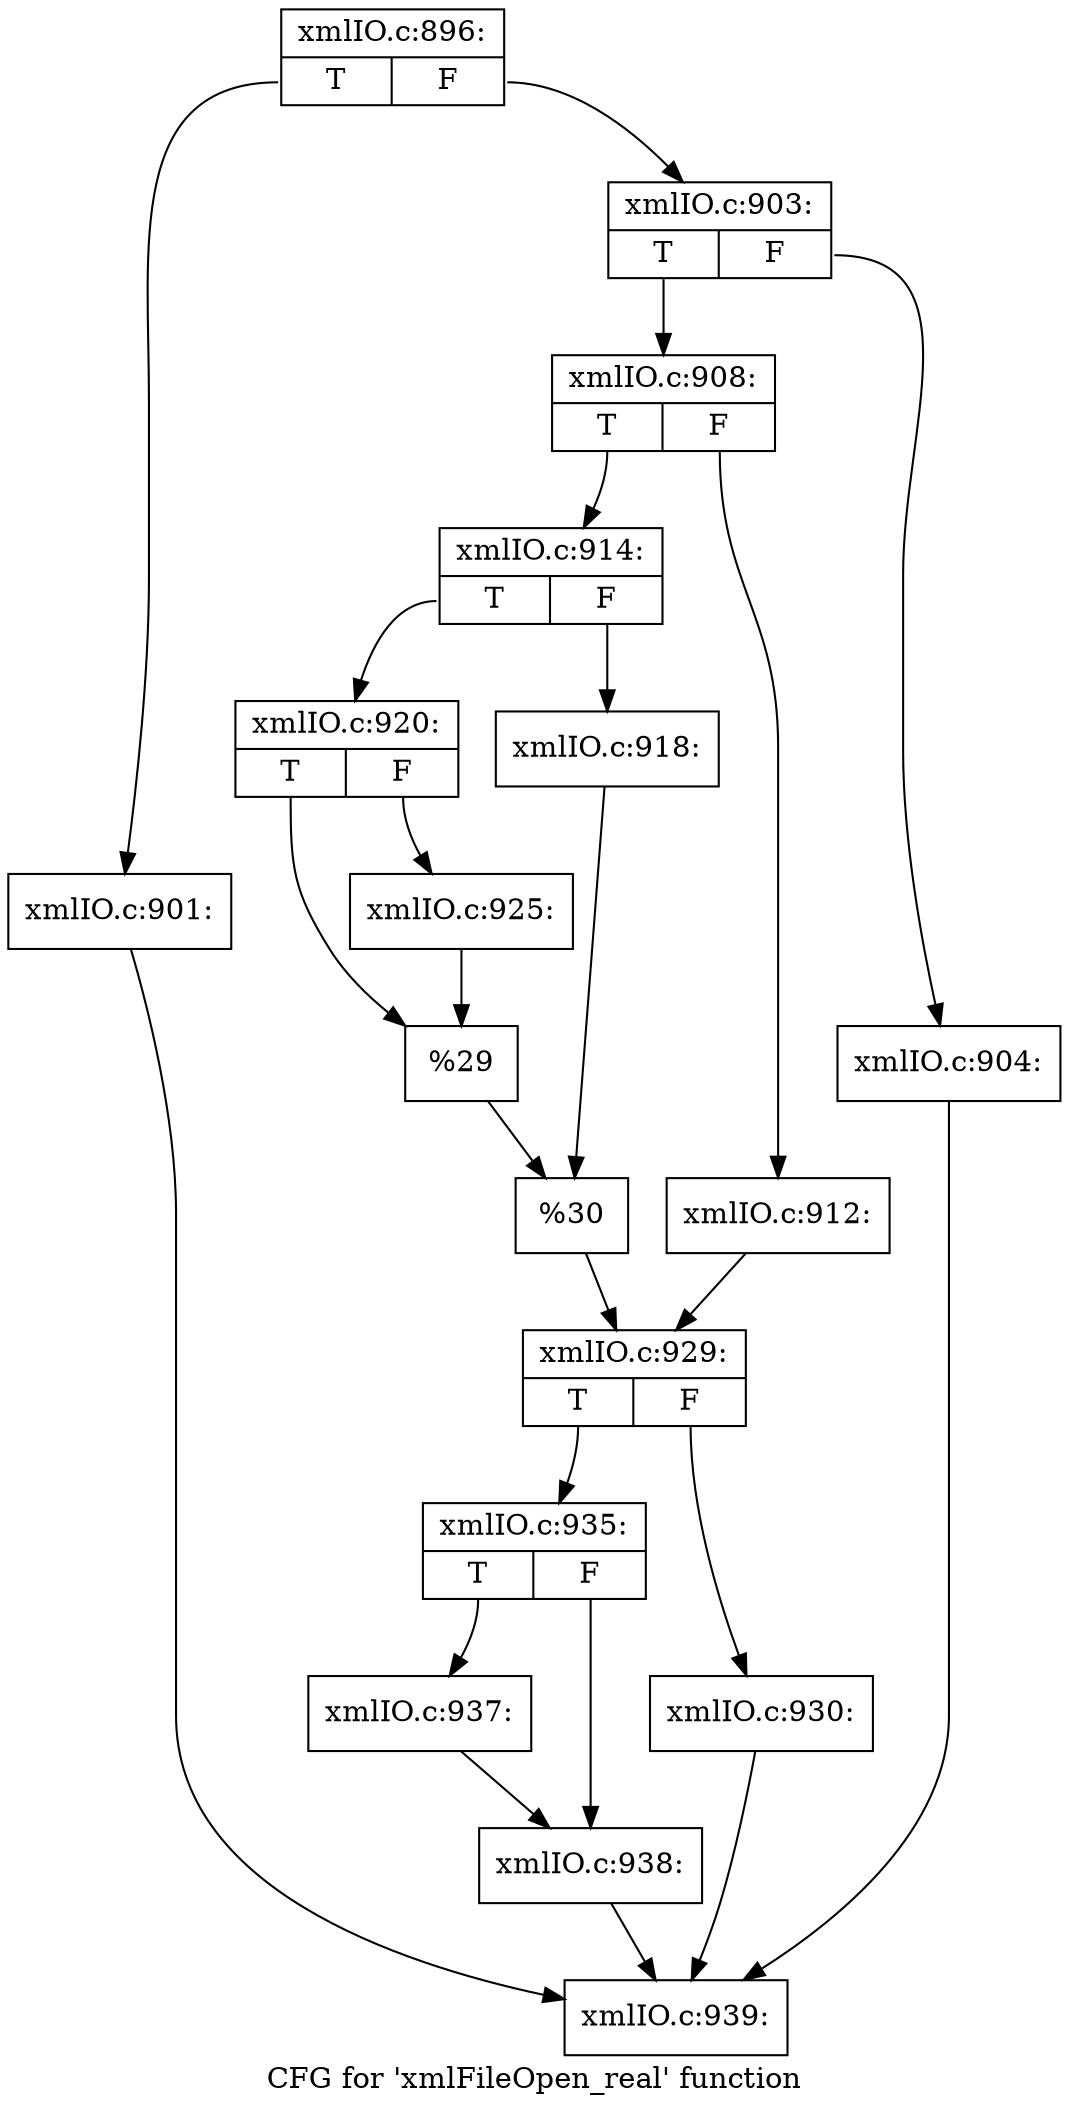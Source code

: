digraph "CFG for 'xmlFileOpen_real' function" {
	label="CFG for 'xmlFileOpen_real' function";

	Node0x537f320 [shape=record,label="{xmlIO.c:896:|{<s0>T|<s1>F}}"];
	Node0x537f320:s0 -> Node0x5380680;
	Node0x537f320:s1 -> Node0x53806d0;
	Node0x5380680 [shape=record,label="{xmlIO.c:901:}"];
	Node0x5380680 -> Node0x537fdd0;
	Node0x53806d0 [shape=record,label="{xmlIO.c:903:|{<s0>T|<s1>F}}"];
	Node0x53806d0:s0 -> Node0x5380bb0;
	Node0x53806d0:s1 -> Node0x5380b60;
	Node0x5380b60 [shape=record,label="{xmlIO.c:904:}"];
	Node0x5380b60 -> Node0x537fdd0;
	Node0x5380bb0 [shape=record,label="{xmlIO.c:908:|{<s0>T|<s1>F}}"];
	Node0x5380bb0:s0 -> Node0x53814e0;
	Node0x5380bb0:s1 -> Node0x5381440;
	Node0x5381440 [shape=record,label="{xmlIO.c:912:}"];
	Node0x5381440 -> Node0x5381490;
	Node0x53814e0 [shape=record,label="{xmlIO.c:914:|{<s0>T|<s1>F}}"];
	Node0x53814e0:s0 -> Node0x52b9e60;
	Node0x53814e0:s1 -> Node0x52b9dc0;
	Node0x52b9dc0 [shape=record,label="{xmlIO.c:918:}"];
	Node0x52b9dc0 -> Node0x52b9e10;
	Node0x52b9e60 [shape=record,label="{xmlIO.c:920:|{<s0>T|<s1>F}}"];
	Node0x52b9e60:s0 -> Node0x52ba850;
	Node0x52b9e60:s1 -> Node0x52ba800;
	Node0x52ba800 [shape=record,label="{xmlIO.c:925:}"];
	Node0x52ba800 -> Node0x52ba850;
	Node0x52ba850 [shape=record,label="{%29}"];
	Node0x52ba850 -> Node0x52b9e10;
	Node0x52b9e10 [shape=record,label="{%30}"];
	Node0x52b9e10 -> Node0x5381490;
	Node0x5381490 [shape=record,label="{xmlIO.c:929:|{<s0>T|<s1>F}}"];
	Node0x5381490:s0 -> Node0x53844b0;
	Node0x5381490:s1 -> Node0x5384460;
	Node0x5384460 [shape=record,label="{xmlIO.c:930:}"];
	Node0x5384460 -> Node0x537fdd0;
	Node0x53844b0 [shape=record,label="{xmlIO.c:935:|{<s0>T|<s1>F}}"];
	Node0x53844b0:s0 -> Node0x5385640;
	Node0x53844b0:s1 -> Node0x5385b00;
	Node0x5385640 [shape=record,label="{xmlIO.c:937:}"];
	Node0x5385640 -> Node0x5385b00;
	Node0x5385b00 [shape=record,label="{xmlIO.c:938:}"];
	Node0x5385b00 -> Node0x537fdd0;
	Node0x537fdd0 [shape=record,label="{xmlIO.c:939:}"];
}
